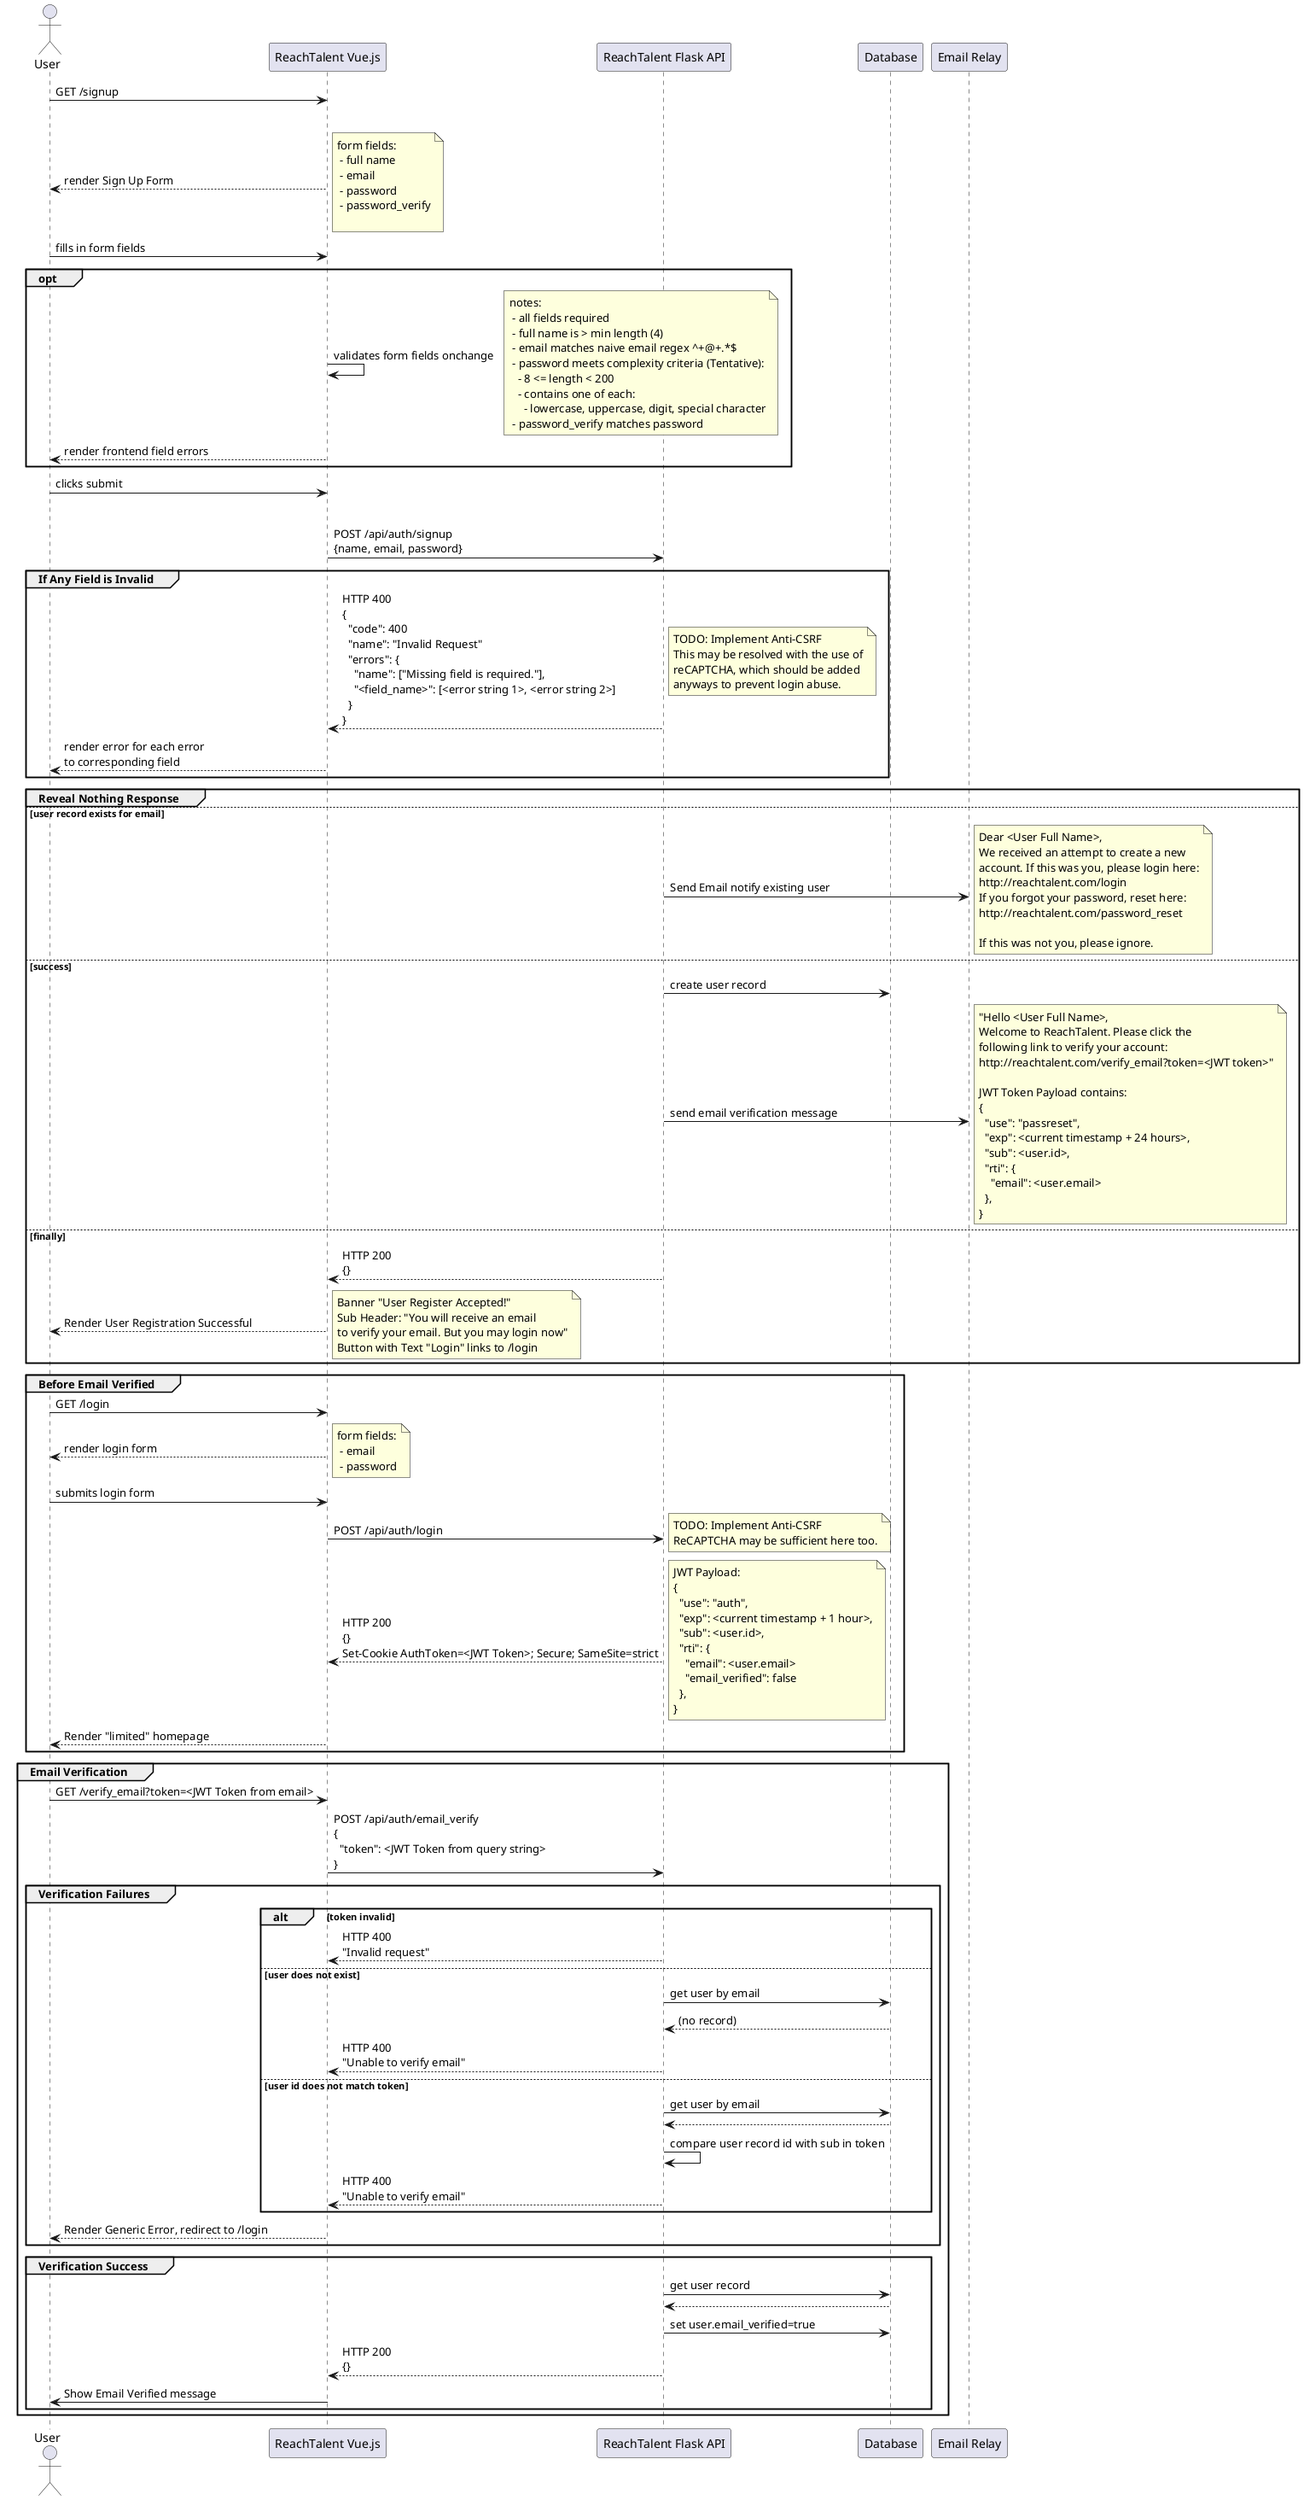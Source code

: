 @startuml

actor User as user
participant "ReachTalent Vue.js" as frontend
participant "ReachTalent Flask API" as backend
participant "Database" as db
participant "Email Relay" as smtp

user -> frontend: GET /signup
|||
frontend --> user: render Sign Up Form
note right: form fields:\n\
 - full name\n\
 - email\n\
 - password\n\
 - password_verify\n\

user -> frontend: fills in form fields
opt
frontend -> frontend: validates form fields onchange
note right: notes:\n\
 - all fields required\n\
 - full name is > min length (4) \n\
 - email matches naive email regex ^\w+@\w+\..*$\n\
 - password meets complexity criteria (Tentative):\n\
   - 8 <= length < 200\n\
   - contains one of each:\n\
     - lowercase, uppercase, digit, special character\n\
 - password_verify matches password
  frontend --> user: render frontend field errors
end

user -> frontend: clicks submit

group Register New User
  frontend -> backend: POST /api/auth/signup\n\
{name, email, password}

  group If Any Field is Invalid
    backend --> frontend: HTTP 400\n\
{\n\
  "code": 400\n\
  "name": "Invalid Request"\n\
  "errors": {\n\
    "name": ["Missing field is required."],\n\
    "<field_name>": [<error string 1>, <error string 2>]\n\
  }\n\
}
  note right: TODO: Implement Anti-CSRF\n\
This may be resolved with the use of\n\
reCAPTCHA, which should be added\n\
anyways to prevent login abuse.
frontend --> user: render error for each error\n\
to corresponding field
  end

  group Reveal Nothing Response
    else user record exists for email
    backend -> smtp: Send Email notify existing user
    note right: Dear <User Full Name>,\n\
We received an attempt to create a new \n\
account. If this was you, please login here:\n\
http://reachtalent.com/login\n\
If you forgot your password, reset here:\n\
http://reachtalent.com/password_reset\n\n\
If this was not you, please ignore.
  else success
    backend -> db: create user record
    backend -> smtp: send email verification message
    note right: "Hello <User Full Name>,\n\
Welcome to ReachTalent. Please click the \n\
following link to verify your account:\n\
http://reachtalent.com/verify_email?token=<JWT token>"\n\n\
JWT Token Payload contains:\n\
{\n\
  "use": "passreset",\n\
  "exp": <current timestamp + 24 hours>,\n\
  "sub": <user.id>,\n\
  "rti": {\n\
    "email": <user.email>\n\
  },\n\
}
  else finally
    backend --> frontend: HTTP 200\n{}
    frontend --> user: Render User Registration Successful
    note right: Banner "User Register Accepted!"\n\
Sub Header: "You will receive an email\n\
to verify your email. But you may login now"\n\
Button with Text "Login" links to /login

  end

  group Before Email Verified
    user -> frontend: GET /login
    frontend --> user: render login form
    note right: form fields:\n\
 - email\n\
 - password
  user -> frontend: submits login form
  frontend -> backend: POST /api/auth/login
    note right: TODO: Implement Anti-CSRF\n\
ReCAPTCHA may be sufficient here too.
    backend --> frontend: HTTP 200\n{}\n\
Set-Cookie AuthToken=<JWT Token>; Secure; SameSite=strict
    note right: JWT Payload:\n\
{\n\
  "use": "auth",\n\
  "exp": <current timestamp + 1 hour>,\n\
  "sub": <user.id>,\n\
  "rti": {\n\
    "email": <user.email>\n\
    "email_verified": false\n\
  },\n\
}
    frontend --> user: Render "limited" homepage
  end

  group Email Verification
    user -> frontend: GET /verify_email?token=<JWT Token from email>
    frontend -> backend: POST /api/auth/email_verify\n\
{\n\
  "token": <JWT Token from query string>\n\
}
    group Verification Failures

      alt token invalid
        backend --> frontend: HTTP 400\n"Invalid request"
      else user does not exist
        backend -> db: get user by email
        return (no record)
        backend --> frontend: HTTP 400\n"Unable to verify email"
      else user id does not match token
        backend -> db: get user by email
        return
        backend->backend: compare user record id with sub in token
        backend --> frontend: HTTP 400\n"Unable to verify email"
      end
    frontend --> user: Render Generic Error, redirect to /login
  end

  group Verification Success
    backend -> db: get user record
    return
    backend -> db: set user.email_verified=true
    backend --> frontend: HTTP 200\n{}
    frontend -> user: Show Email Verified message
  end

end

@enduml